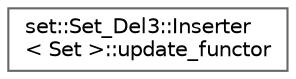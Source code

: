 digraph "类继承关系图"
{
 // LATEX_PDF_SIZE
  bgcolor="transparent";
  edge [fontname=Helvetica,fontsize=10,labelfontname=Helvetica,labelfontsize=10];
  node [fontname=Helvetica,fontsize=10,shape=box,height=0.2,width=0.4];
  rankdir="LR";
  Node0 [id="Node000000",label="set::Set_Del3::Inserter\l\< Set \>::update_functor",height=0.2,width=0.4,color="grey40", fillcolor="white", style="filled",URL="$structset_1_1_set___del3_1_1_inserter_1_1update__functor.html",tooltip=" "];
}

